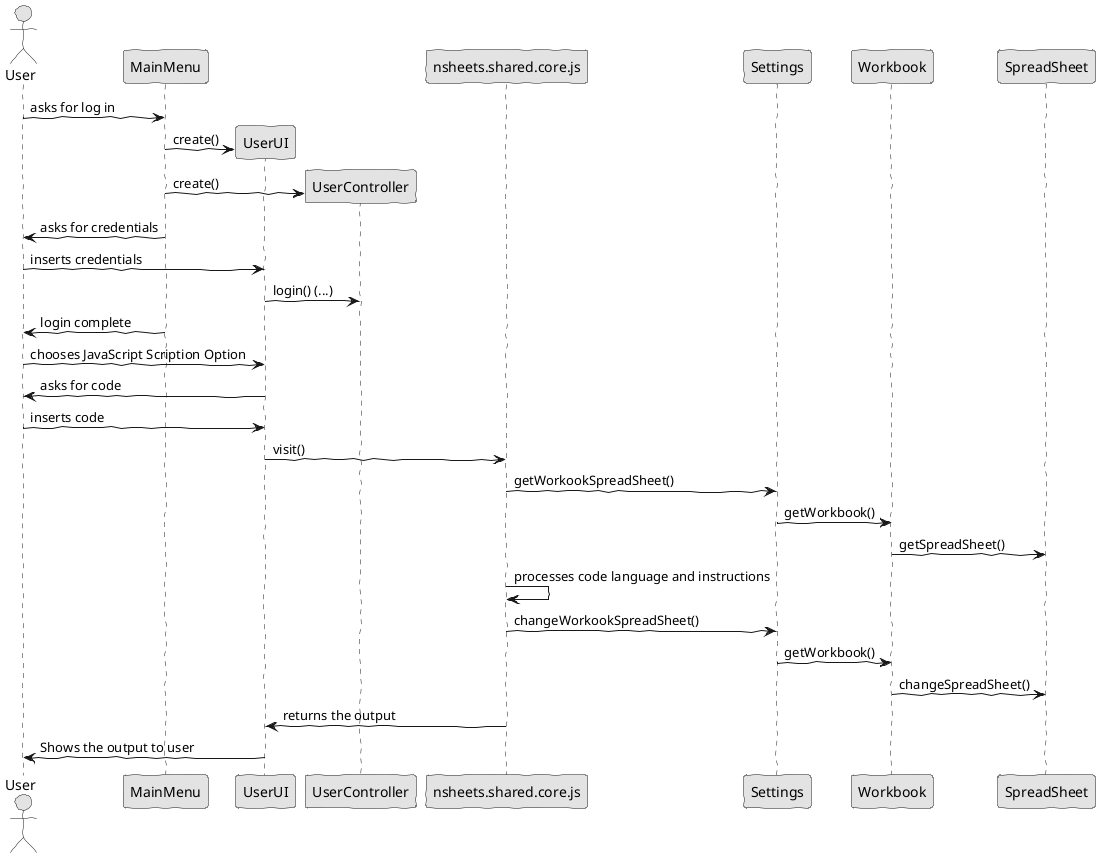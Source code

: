@startuml  sd.png
skinparam handwritten true
skinparam monochrome true
skinparam packageStyle rect
skinparam defaultFontName FG Virgil
skinparam shadowing false

actor User

User -> MainMenu : asks for log in
create UserUI
MainMenu -> UserUI : create()
create UserController
MainMenu -> UserController : create()
MainMenu -> User : asks for credentials
User -> UserUI : inserts credentials
UserUI -> UserController : login() (...)
MainMenu -> User : login complete
User -> UserUI : chooses JavaScript Scription Option
UserUI -> User : asks for code
User -> UserUI : inserts code
UserUI -> nsheets.shared.core.js : visit()
nsheets.shared.core.js -> Settings : getWorkookSpreadSheet()
Settings -> Workbook : getWorkbook()
Workbook -> SpreadSheet : getSpreadSheet()
nsheets.shared.core.js -> nsheets.shared.core.js : processes code language and instructions
nsheets.shared.core.js -> Settings : changeWorkookSpreadSheet()
Settings -> Workbook : getWorkbook()
Workbook -> SpreadSheet : changeSpreadSheet()
nsheets.shared.core.js -> UserUI : returns the output
UserUI -> User : Shows the output to user
@enduml